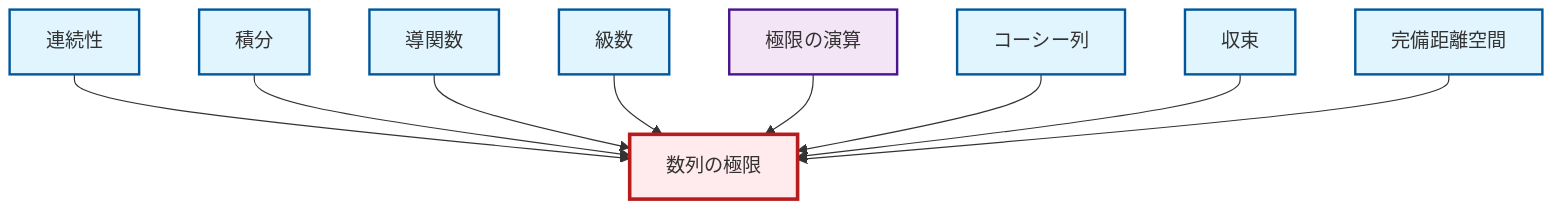 graph TD
    classDef definition fill:#e1f5fe,stroke:#01579b,stroke-width:2px
    classDef theorem fill:#f3e5f5,stroke:#4a148c,stroke-width:2px
    classDef axiom fill:#fff3e0,stroke:#e65100,stroke-width:2px
    classDef example fill:#e8f5e9,stroke:#1b5e20,stroke-width:2px
    classDef current fill:#ffebee,stroke:#b71c1c,stroke-width:3px
    thm-limit-arithmetic["極限の演算"]:::theorem
    def-complete-metric-space["完備距離空間"]:::definition
    def-integral["積分"]:::definition
    def-series["級数"]:::definition
    def-continuity["連続性"]:::definition
    def-cauchy-sequence["コーシー列"]:::definition
    def-limit["数列の極限"]:::definition
    def-derivative["導関数"]:::definition
    def-convergence["収束"]:::definition
    def-continuity --> def-limit
    def-integral --> def-limit
    def-derivative --> def-limit
    def-series --> def-limit
    thm-limit-arithmetic --> def-limit
    def-cauchy-sequence --> def-limit
    def-convergence --> def-limit
    def-complete-metric-space --> def-limit
    class def-limit current
